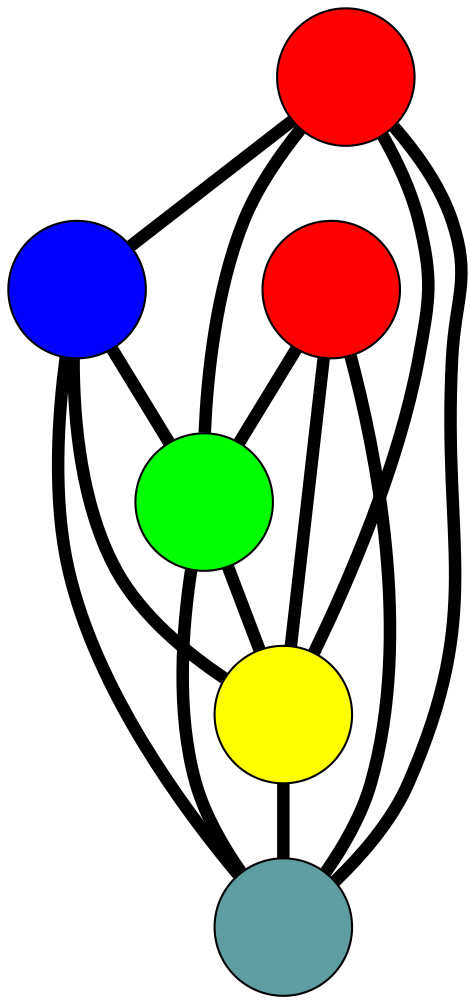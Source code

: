 graph G {
	graph [bb="-120.23,-161.66,144.38,173.58",
		overlap=false,
		sep=0.0,
		splines=true
	];
	node [color=black,
		fixedsize=true,
		fontname="Latin Modern Math",
		fontsize=42,
		height=.92,
		label="\N",
		penwidth=1,
		shape=circle,
		width=.92
	];
	edge [color=black,
		penwidth=6,
		style=bold
	];
	0	 [fillcolor=red,
		height=0.91667,
		label="",
		pos="8.7044,-128.66",
		style=filled,
		width=0.91667];
	2	 [fillcolor=blue,
		height=0.91667,
		label="",
		pos="111.38,-65.014",
		style=filled,
		width=0.91667];
	0 -- 2	 [pos="36.76,-111.27 51.129,-102.36 68.585,-91.54 82.999,-82.605"];
	3	 [fillcolor=green,
		height=0.91667,
		label="",
		pos="67.577,63.863",
		style=filled,
		width=0.91667];
	0 -- 3	 [pos="18.426,-96.867 29.334,-61.196 46.927,-3.6655 57.841,32.025"];
	4	 [fillcolor=yellow,
		height=0.91667,
		label="",
		pos="-13.223,21.362",
		style=filled,
		width=0.91667];
	0 -- 4	 [pos="3.8924,-95.736 0.23651,-70.723 -4.7687,-36.478 -8.4219,-11.484"];
	5	 [fillcolor=cadetblue,
		height=0.91667,
		label="",
		pos="-87.23,-32.131",
		style=filled,
		width=0.91667];
	0 -- 5	 [pos="-15.01,-104.8 -29.88,-89.835 -48.97,-70.627 -63.789,-55.717"];
	1	 [fillcolor=red,
		height=0.91667,
		label="",
		pos="-87.206,140.58",
		style=filled,
		width=0.91667];
	1 -- 3	 [pos="-57.363,125.79 -29.954,112.2 10.445,92.179 37.825,78.609"];
	1 -- 4	 [pos="-69.673,112.33 -57.88,93.322 -42.397,68.373 -30.63,49.412"];
	1 -- 5	 [pos="-87.211,107.28 -87.215,76.695 -87.221,31.617 -87.225,1.0666"];
	2 -- 3	 [pos="100.66,-33.487 93.875,-13.516 85.128,12.22 78.333,32.215"];
	2 -- 4	 [pos="84.034,-46.059 63.259,-31.657 34.817,-11.94 14.058,2.4505"];
	2 -- 5	 [pos="78.582,-59.584 41.783,-53.492 -17.567,-43.665 -54.385,-37.569"];
	3 -- 4	 [pos="37.949,48.279 30.833,44.535 23.235,40.539 16.132,36.803"];
	3 -- 5	 [pos="48.42,36.544 38.229,23.547 24.786,8.5851 10.133,-1.9513 -8.8324,-15.589 -34.126,-23.187 -54.179,-27.347"];
	4 -- 5	 [pos="-40.36,1.7467 -46.796,-2.9049 -53.661,-7.867 -60.096,-12.519"];
}
